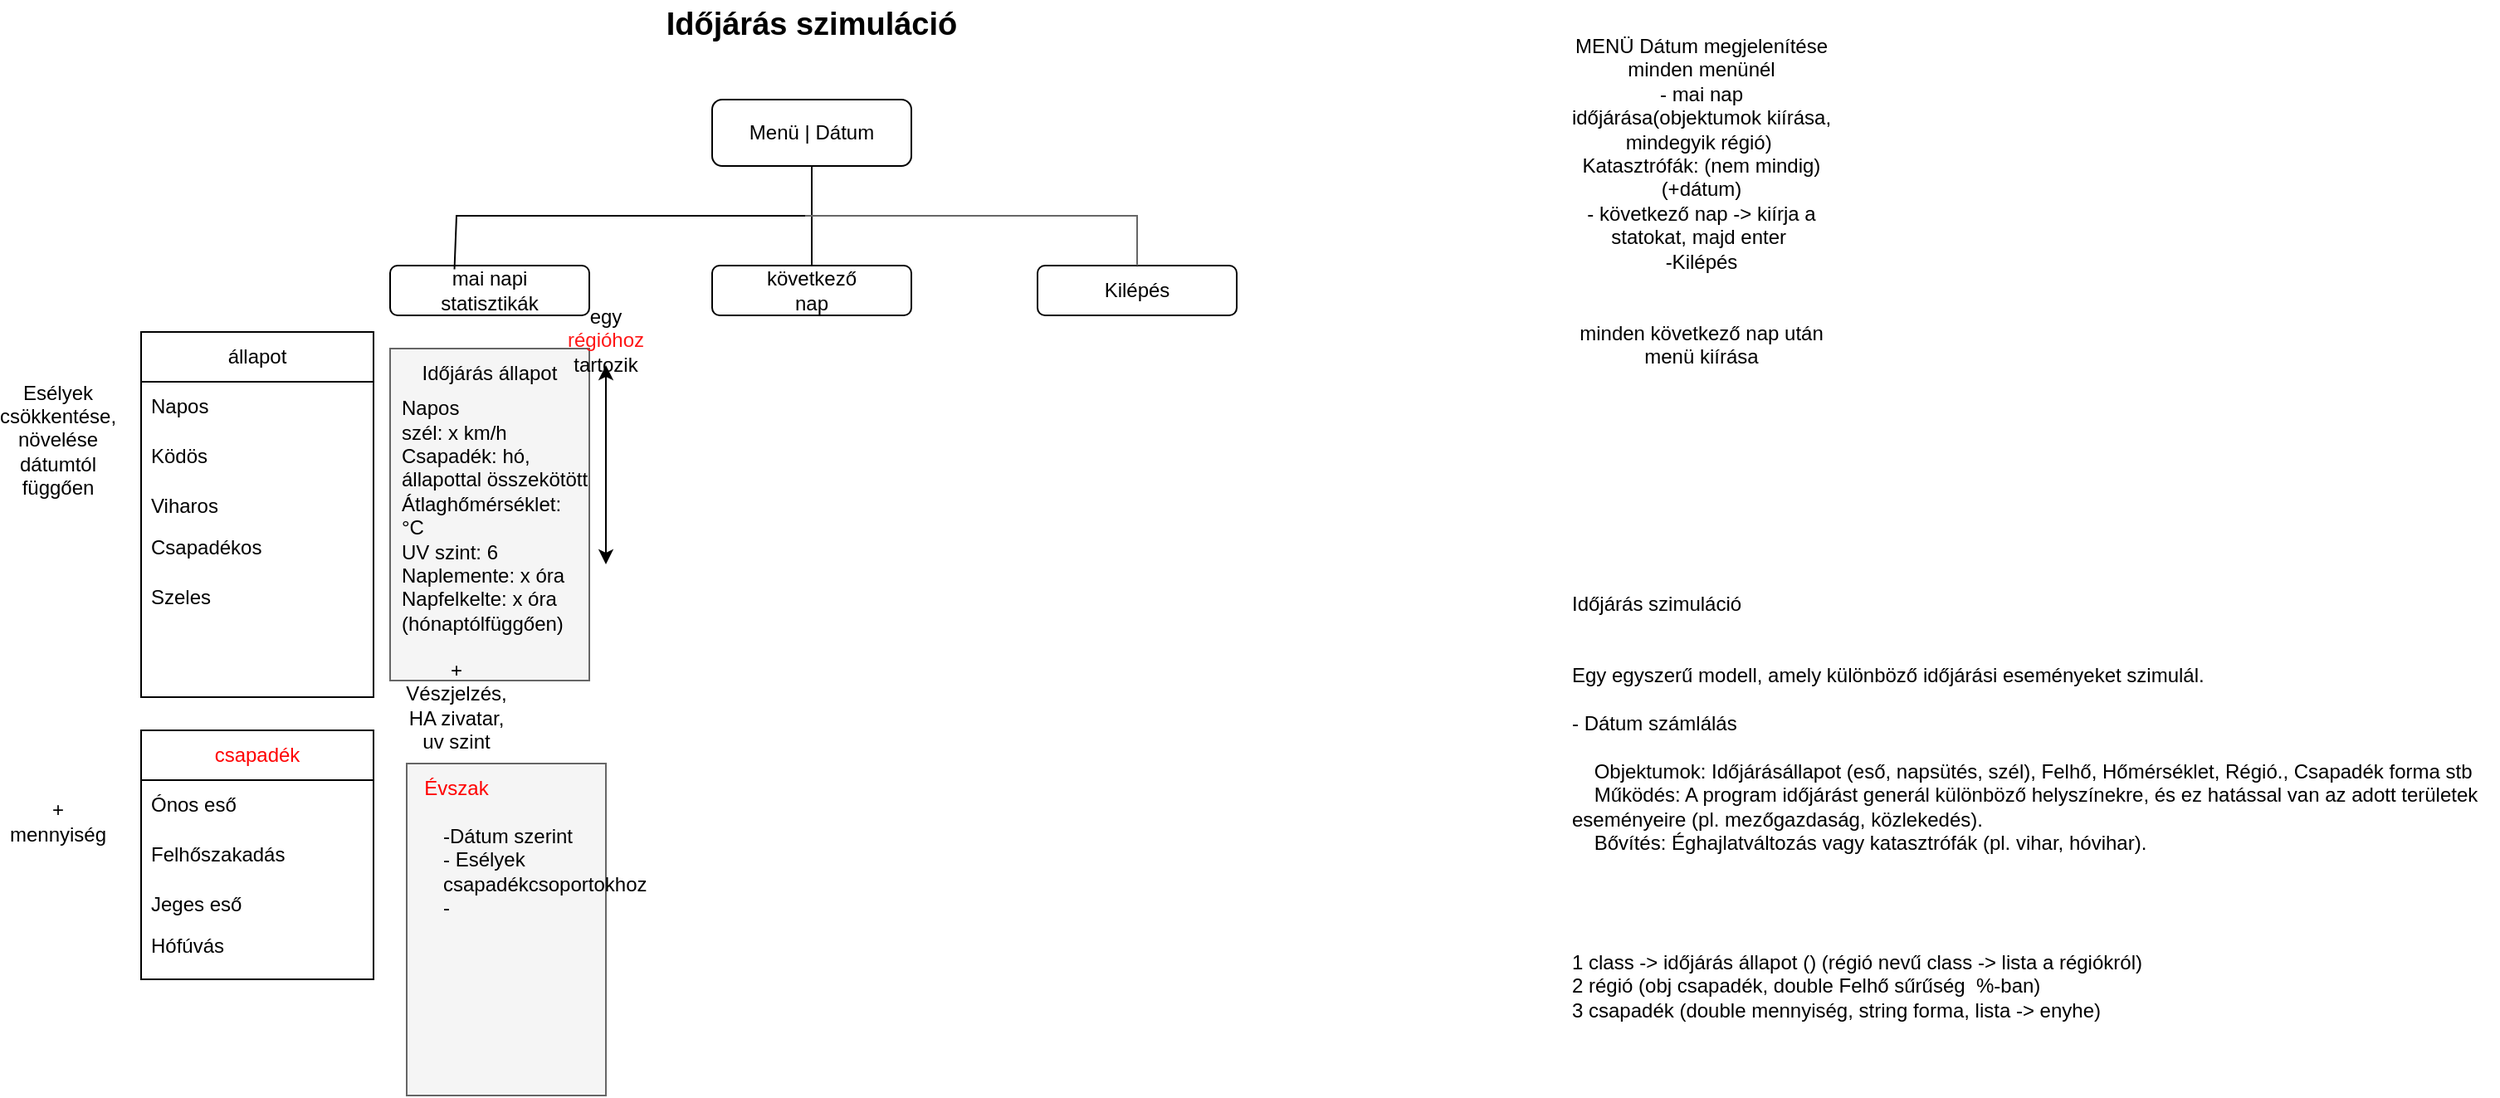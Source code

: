 <mxfile version="26.0.11">
  <diagram id="C5RBs43oDa-KdzZeNtuy" name="Page-1">
    <mxGraphModel dx="1375" dy="499" grid="1" gridSize="10" guides="1" tooltips="1" connect="1" arrows="1" fold="1" page="1" pageScale="1" pageWidth="827" pageHeight="1169" math="0" shadow="0">
      <root>
        <mxCell id="WIyWlLk6GJQsqaUBKTNV-0" />
        <mxCell id="WIyWlLk6GJQsqaUBKTNV-1" parent="WIyWlLk6GJQsqaUBKTNV-0" />
        <mxCell id="WIyWlLk6GJQsqaUBKTNV-3" value="Menü | Dátum" style="rounded=1;whiteSpace=wrap;html=1;fontSize=12;glass=0;strokeWidth=1;shadow=0;" parent="WIyWlLk6GJQsqaUBKTNV-1" vertex="1">
          <mxGeometry x="354" y="90" width="120" height="40" as="geometry" />
        </mxCell>
        <mxCell id="7M7O3-cliNXXoWdo_1UW-0" value="Időjárás szimuláció&#xa;&#xa;&#xa;Egy egyszerű modell, amely különböző időjárási eseményeket szimulál.&#xa;&#xa;- Dátum számlálás&#xa;&#xa;    Objektumok: Időjárásállapot (eső, napsütés, szél), Felhő, Hőmérséklet, Régió., Csapadék forma stb&#xa;    Működés: A program időjárást generál különböző helyszínekre, és ez hatással van az adott területek eseményeire (pl. mezőgazdaság, közlekedés).&#xa;    Bővítés: Éghajlatváltozás vagy katasztrófák (pl. vihar, hóvihar).&#xa;&#xa;&#xa;&#xa;&#xa;1 class -&gt; időjárás állapot () (régió nevű class -&gt; lista a régiókról)&#xa;2 régió (obj csapadék, double Felhő sűrűség  %-ban)&#xa;3 csapadék (double mennyiség, string forma, lista -&gt; enyhe)" style="text;whiteSpace=wrap;" vertex="1" parent="WIyWlLk6GJQsqaUBKTNV-1">
          <mxGeometry x="870" y="380" width="560" height="170" as="geometry" />
        </mxCell>
        <mxCell id="7M7O3-cliNXXoWdo_1UW-1" value="&lt;font style=&quot;font-size: 19px;&quot;&gt;&lt;b&gt;Időjárás szimuláció&lt;/b&gt;&lt;/font&gt;" style="text;html=1;align=center;verticalAlign=middle;whiteSpace=wrap;rounded=0;" vertex="1" parent="WIyWlLk6GJQsqaUBKTNV-1">
          <mxGeometry x="294" y="30" width="240" height="30" as="geometry" />
        </mxCell>
        <mxCell id="7M7O3-cliNXXoWdo_1UW-4" value="MENÜ Dátum megjelenítése minden menünél&lt;div&gt;- mai nap időjárása(objektumok kiírása, mindegyik régió)&amp;nbsp;&lt;/div&gt;&lt;div&gt;Katasztrófák: (nem mindig)&lt;/div&gt;&lt;div&gt;(+dátum)&lt;/div&gt;&lt;div&gt;- következő nap -&amp;gt; kiírja a statokat, majd enter&amp;nbsp;&lt;/div&gt;&lt;div&gt;-Kilépés&lt;/div&gt;&lt;div&gt;&lt;br&gt;&lt;/div&gt;&lt;div&gt;&lt;br&gt;&lt;/div&gt;&lt;div&gt;minden következő nap után menü kiírása&lt;/div&gt;&lt;div&gt;&lt;br&gt;&lt;/div&gt;&lt;div&gt;&lt;br&gt;&lt;/div&gt;&lt;div&gt;&lt;div&gt;&lt;br&gt;&lt;/div&gt;&lt;div&gt;&lt;br&gt;&lt;/div&gt;&lt;/div&gt;" style="text;html=1;align=center;verticalAlign=middle;whiteSpace=wrap;rounded=0;" vertex="1" parent="WIyWlLk6GJQsqaUBKTNV-1">
          <mxGeometry x="870" y="110" width="160" height="140" as="geometry" />
        </mxCell>
        <mxCell id="7M7O3-cliNXXoWdo_1UW-6" value="" style="rounded=1;whiteSpace=wrap;html=1;" vertex="1" parent="WIyWlLk6GJQsqaUBKTNV-1">
          <mxGeometry x="160" y="190" width="120" height="30" as="geometry" />
        </mxCell>
        <mxCell id="7M7O3-cliNXXoWdo_1UW-7" value="" style="rounded=1;whiteSpace=wrap;html=1;" vertex="1" parent="WIyWlLk6GJQsqaUBKTNV-1">
          <mxGeometry x="354" y="190" width="120" height="30" as="geometry" />
        </mxCell>
        <mxCell id="7M7O3-cliNXXoWdo_1UW-8" value="" style="rounded=1;whiteSpace=wrap;html=1;" vertex="1" parent="WIyWlLk6GJQsqaUBKTNV-1">
          <mxGeometry x="550" y="190" width="120" height="30" as="geometry" />
        </mxCell>
        <mxCell id="7M7O3-cliNXXoWdo_1UW-10" value="mai napi statisztikák" style="text;html=1;align=center;verticalAlign=middle;whiteSpace=wrap;rounded=0;" vertex="1" parent="WIyWlLk6GJQsqaUBKTNV-1">
          <mxGeometry x="190" y="190" width="60" height="30" as="geometry" />
        </mxCell>
        <mxCell id="7M7O3-cliNXXoWdo_1UW-11" value="következő nap" style="text;html=1;align=center;verticalAlign=middle;whiteSpace=wrap;rounded=0;" vertex="1" parent="WIyWlLk6GJQsqaUBKTNV-1">
          <mxGeometry x="376" y="190" width="76" height="30" as="geometry" />
        </mxCell>
        <mxCell id="7M7O3-cliNXXoWdo_1UW-12" value="Kilépés" style="text;html=1;align=center;verticalAlign=middle;whiteSpace=wrap;rounded=0;" vertex="1" parent="WIyWlLk6GJQsqaUBKTNV-1">
          <mxGeometry x="580" y="190" width="60" height="30" as="geometry" />
        </mxCell>
        <mxCell id="7M7O3-cliNXXoWdo_1UW-13" value="" style="endArrow=none;html=1;rounded=0;entryX=0.5;entryY=1;entryDx=0;entryDy=0;exitX=0.323;exitY=0.076;exitDx=0;exitDy=0;exitPerimeter=0;" edge="1" parent="WIyWlLk6GJQsqaUBKTNV-1" source="7M7O3-cliNXXoWdo_1UW-6" target="WIyWlLk6GJQsqaUBKTNV-3">
          <mxGeometry width="50" height="50" relative="1" as="geometry">
            <mxPoint x="350" y="220" as="sourcePoint" />
            <mxPoint x="400" y="170" as="targetPoint" />
            <Array as="points">
              <mxPoint x="200" y="160" />
              <mxPoint x="414" y="160" />
              <mxPoint x="414" y="190" />
            </Array>
          </mxGeometry>
        </mxCell>
        <mxCell id="7M7O3-cliNXXoWdo_1UW-14" value="" style="endArrow=none;html=1;rounded=0;fillColor=#f5f5f5;strokeColor=#666666;" edge="1" parent="WIyWlLk6GJQsqaUBKTNV-1">
          <mxGeometry width="50" height="50" relative="1" as="geometry">
            <mxPoint x="610" y="190" as="sourcePoint" />
            <mxPoint x="410" y="160" as="targetPoint" />
            <Array as="points">
              <mxPoint x="610" y="160" />
            </Array>
          </mxGeometry>
        </mxCell>
        <mxCell id="7M7O3-cliNXXoWdo_1UW-15" value="" style="rounded=0;whiteSpace=wrap;html=1;fillColor=#f5f5f5;fontColor=#333333;strokeColor=#666666;" vertex="1" parent="WIyWlLk6GJQsqaUBKTNV-1">
          <mxGeometry x="160" y="240" width="120" height="200" as="geometry" />
        </mxCell>
        <mxCell id="7M7O3-cliNXXoWdo_1UW-16" value="Időjárás állapot" style="text;html=1;align=center;verticalAlign=middle;whiteSpace=wrap;rounded=0;" vertex="1" parent="WIyWlLk6GJQsqaUBKTNV-1">
          <mxGeometry x="170" y="240" width="100" height="30" as="geometry" />
        </mxCell>
        <mxCell id="7M7O3-cliNXXoWdo_1UW-17" value="&lt;div&gt;Napos&lt;/div&gt;szél: x km/h&lt;div&gt;Csapadék: hó, állapottal összekötött&lt;/div&gt;&lt;div&gt;Átlaghőmérséklet: °C&amp;nbsp;&lt;/div&gt;&lt;div&gt;UV szint: 6&lt;/div&gt;&lt;div&gt;Naplemente: x óra&lt;/div&gt;&lt;div&gt;Napfelkelte: x óra (hónaptólfüggően)&lt;/div&gt;&lt;div&gt;&lt;br&gt;&lt;div&gt;&lt;br&gt;&lt;/div&gt;&lt;/div&gt;" style="text;html=1;align=left;verticalAlign=middle;whiteSpace=wrap;rounded=0;" vertex="1" parent="WIyWlLk6GJQsqaUBKTNV-1">
          <mxGeometry x="165" y="320" width="115" height="70" as="geometry" />
        </mxCell>
        <mxCell id="7M7O3-cliNXXoWdo_1UW-19" value="állapot" style="swimlane;fontStyle=0;childLayout=stackLayout;horizontal=1;startSize=30;horizontalStack=0;resizeParent=1;resizeParentMax=0;resizeLast=0;collapsible=1;marginBottom=0;whiteSpace=wrap;html=1;" vertex="1" parent="WIyWlLk6GJQsqaUBKTNV-1">
          <mxGeometry x="10" y="230" width="140" height="220" as="geometry" />
        </mxCell>
        <mxCell id="7M7O3-cliNXXoWdo_1UW-20" value="Napos" style="text;strokeColor=none;fillColor=none;align=left;verticalAlign=middle;spacingLeft=4;spacingRight=4;overflow=hidden;points=[[0,0.5],[1,0.5]];portConstraint=eastwest;rotatable=0;whiteSpace=wrap;html=1;" vertex="1" parent="7M7O3-cliNXXoWdo_1UW-19">
          <mxGeometry y="30" width="140" height="30" as="geometry" />
        </mxCell>
        <mxCell id="7M7O3-cliNXXoWdo_1UW-21" value="Ködös" style="text;strokeColor=none;fillColor=none;align=left;verticalAlign=middle;spacingLeft=4;spacingRight=4;overflow=hidden;points=[[0,0.5],[1,0.5]];portConstraint=eastwest;rotatable=0;whiteSpace=wrap;html=1;" vertex="1" parent="7M7O3-cliNXXoWdo_1UW-19">
          <mxGeometry y="60" width="140" height="30" as="geometry" />
        </mxCell>
        <mxCell id="7M7O3-cliNXXoWdo_1UW-22" value="&lt;div&gt;Viharos&lt;/div&gt;" style="text;strokeColor=none;fillColor=none;align=left;verticalAlign=middle;spacingLeft=4;spacingRight=4;overflow=hidden;points=[[0,0.5],[1,0.5]];portConstraint=eastwest;rotatable=0;whiteSpace=wrap;html=1;" vertex="1" parent="7M7O3-cliNXXoWdo_1UW-19">
          <mxGeometry y="90" width="140" height="30" as="geometry" />
        </mxCell>
        <mxCell id="7M7O3-cliNXXoWdo_1UW-41" value="&lt;div&gt;Csapadékos&lt;/div&gt;" style="text;strokeColor=none;fillColor=none;align=left;verticalAlign=middle;spacingLeft=4;spacingRight=4;overflow=hidden;points=[[0,0.5],[1,0.5]];portConstraint=eastwest;rotatable=0;whiteSpace=wrap;html=1;" vertex="1" parent="7M7O3-cliNXXoWdo_1UW-19">
          <mxGeometry y="120" width="140" height="20" as="geometry" />
        </mxCell>
        <mxCell id="7M7O3-cliNXXoWdo_1UW-42" value="&lt;div&gt;Szeles&lt;/div&gt;" style="text;strokeColor=none;fillColor=none;align=left;verticalAlign=middle;spacingLeft=4;spacingRight=4;overflow=hidden;points=[[0,0.5],[1,0.5]];portConstraint=eastwest;rotatable=0;whiteSpace=wrap;html=1;" vertex="1" parent="7M7O3-cliNXXoWdo_1UW-19">
          <mxGeometry y="140" width="140" height="40" as="geometry" />
        </mxCell>
        <mxCell id="7M7O3-cliNXXoWdo_1UW-34" style="text;strokeColor=none;fillColor=none;align=left;verticalAlign=middle;spacingLeft=4;spacingRight=4;overflow=hidden;points=[[0,0.5],[1,0.5]];portConstraint=eastwest;rotatable=0;whiteSpace=wrap;html=1;" vertex="1" parent="7M7O3-cliNXXoWdo_1UW-19">
          <mxGeometry y="180" width="140" height="40" as="geometry" />
        </mxCell>
        <mxCell id="7M7O3-cliNXXoWdo_1UW-38" value="" style="endArrow=classic;startArrow=classic;html=1;rounded=0;" edge="1" parent="WIyWlLk6GJQsqaUBKTNV-1" target="7M7O3-cliNXXoWdo_1UW-39">
          <mxGeometry width="50" height="50" relative="1" as="geometry">
            <mxPoint x="290" y="370" as="sourcePoint" />
            <mxPoint x="290" y="250" as="targetPoint" />
          </mxGeometry>
        </mxCell>
        <mxCell id="7M7O3-cliNXXoWdo_1UW-39" value="egy &lt;font style=&quot;color: rgb(255, 22, 22);&quot;&gt;régióhoz &lt;/font&gt;tartozik" style="text;html=1;align=center;verticalAlign=middle;whiteSpace=wrap;rounded=0;" vertex="1" parent="WIyWlLk6GJQsqaUBKTNV-1">
          <mxGeometry x="260" y="220" width="60" height="30" as="geometry" />
        </mxCell>
        <mxCell id="7M7O3-cliNXXoWdo_1UW-40" value="Esélyek csökkentése, növelése&lt;div&gt;dátumtól függően&lt;/div&gt;" style="text;html=1;align=center;verticalAlign=middle;whiteSpace=wrap;rounded=0;" vertex="1" parent="WIyWlLk6GJQsqaUBKTNV-1">
          <mxGeometry x="-70" y="280" width="60" height="30" as="geometry" />
        </mxCell>
        <mxCell id="7M7O3-cliNXXoWdo_1UW-43" value="+ Vészjelzés, HA zivatar, uv szint" style="text;html=1;align=center;verticalAlign=middle;whiteSpace=wrap;rounded=0;" vertex="1" parent="WIyWlLk6GJQsqaUBKTNV-1">
          <mxGeometry x="170" y="440" width="60" height="30" as="geometry" />
        </mxCell>
        <mxCell id="7M7O3-cliNXXoWdo_1UW-44" value="&lt;font style=&quot;color: rgb(255, 0, 0);&quot;&gt;csapadék&lt;/font&gt;" style="swimlane;fontStyle=0;childLayout=stackLayout;horizontal=1;startSize=30;horizontalStack=0;resizeParent=1;resizeParentMax=0;resizeLast=0;collapsible=1;marginBottom=0;whiteSpace=wrap;html=1;" vertex="1" parent="WIyWlLk6GJQsqaUBKTNV-1">
          <mxGeometry x="10" y="470" width="140" height="150" as="geometry" />
        </mxCell>
        <mxCell id="7M7O3-cliNXXoWdo_1UW-45" value="Ónos eső" style="text;strokeColor=none;fillColor=none;align=left;verticalAlign=middle;spacingLeft=4;spacingRight=4;overflow=hidden;points=[[0,0.5],[1,0.5]];portConstraint=eastwest;rotatable=0;whiteSpace=wrap;html=1;" vertex="1" parent="7M7O3-cliNXXoWdo_1UW-44">
          <mxGeometry y="30" width="140" height="30" as="geometry" />
        </mxCell>
        <mxCell id="7M7O3-cliNXXoWdo_1UW-46" value="Felhőszakadás" style="text;strokeColor=none;fillColor=none;align=left;verticalAlign=middle;spacingLeft=4;spacingRight=4;overflow=hidden;points=[[0,0.5],[1,0.5]];portConstraint=eastwest;rotatable=0;whiteSpace=wrap;html=1;" vertex="1" parent="7M7O3-cliNXXoWdo_1UW-44">
          <mxGeometry y="60" width="140" height="30" as="geometry" />
        </mxCell>
        <mxCell id="7M7O3-cliNXXoWdo_1UW-47" value="&lt;div&gt;Jeges eső&lt;/div&gt;" style="text;strokeColor=none;fillColor=none;align=left;verticalAlign=middle;spacingLeft=4;spacingRight=4;overflow=hidden;points=[[0,0.5],[1,0.5]];portConstraint=eastwest;rotatable=0;whiteSpace=wrap;html=1;" vertex="1" parent="7M7O3-cliNXXoWdo_1UW-44">
          <mxGeometry y="90" width="140" height="30" as="geometry" />
        </mxCell>
        <mxCell id="7M7O3-cliNXXoWdo_1UW-48" value="Hófúvás" style="text;strokeColor=none;fillColor=none;align=left;verticalAlign=middle;spacingLeft=4;spacingRight=4;overflow=hidden;points=[[0,0.5],[1,0.5]];portConstraint=eastwest;rotatable=0;whiteSpace=wrap;html=1;" vertex="1" parent="7M7O3-cliNXXoWdo_1UW-44">
          <mxGeometry y="120" width="140" height="20" as="geometry" />
        </mxCell>
        <mxCell id="7M7O3-cliNXXoWdo_1UW-50" style="text;strokeColor=none;fillColor=none;align=left;verticalAlign=middle;spacingLeft=4;spacingRight=4;overflow=hidden;points=[[0,0.5],[1,0.5]];portConstraint=eastwest;rotatable=0;whiteSpace=wrap;html=1;" vertex="1" parent="7M7O3-cliNXXoWdo_1UW-44">
          <mxGeometry y="140" width="140" height="10" as="geometry" />
        </mxCell>
        <mxCell id="7M7O3-cliNXXoWdo_1UW-51" value="+ mennyiség" style="text;html=1;align=center;verticalAlign=middle;whiteSpace=wrap;rounded=0;" vertex="1" parent="WIyWlLk6GJQsqaUBKTNV-1">
          <mxGeometry x="-70" y="510" width="60" height="30" as="geometry" />
        </mxCell>
        <mxCell id="7M7O3-cliNXXoWdo_1UW-54" value="" style="rounded=0;whiteSpace=wrap;html=1;fillColor=#f5f5f5;fontColor=#333333;strokeColor=#666666;" vertex="1" parent="WIyWlLk6GJQsqaUBKTNV-1">
          <mxGeometry x="170" y="490" width="120" height="200" as="geometry" />
        </mxCell>
        <mxCell id="7M7O3-cliNXXoWdo_1UW-52" value="&lt;font style=&quot;color: rgb(255, 0, 0);&quot;&gt;Évszak&lt;/font&gt;" style="text;html=1;align=center;verticalAlign=middle;whiteSpace=wrap;rounded=0;" vertex="1" parent="WIyWlLk6GJQsqaUBKTNV-1">
          <mxGeometry x="170" y="490" width="60" height="30" as="geometry" />
        </mxCell>
        <mxCell id="7M7O3-cliNXXoWdo_1UW-55" value="-Dátum szerint&lt;div&gt;- Esélyek csapadékcsoportokhoz&lt;/div&gt;&lt;div&gt;-&lt;/div&gt;" style="text;html=1;align=left;verticalAlign=middle;whiteSpace=wrap;rounded=0;" vertex="1" parent="WIyWlLk6GJQsqaUBKTNV-1">
          <mxGeometry x="190" y="540" width="99" height="30" as="geometry" />
        </mxCell>
      </root>
    </mxGraphModel>
  </diagram>
</mxfile>
